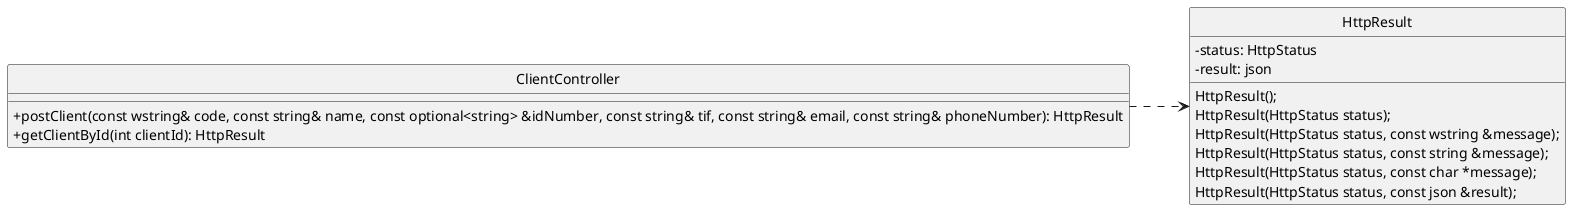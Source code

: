 @startuml
'https://plantuml.com/class-diagram
left to right direction

hide circle
skinparam classAttributeIconSize 0

class ClientController {
    +postClient(const wstring& code, const string& name, const optional<string> &idNumber, const string& tif, const string& email, const string& phoneNumber): HttpResult
    +getClientById(int clientId): HttpResult
}

class HttpResult {
    -status: HttpStatus
    -result: json
    HttpResult();
    HttpResult(HttpStatus status);
    HttpResult(HttpStatus status, const wstring &message);
    HttpResult(HttpStatus status, const string &message);
    HttpResult(HttpStatus status, const char *message);
    HttpResult(HttpStatus status, const json &result);
}

ClientController ..> HttpResult

@enduml
